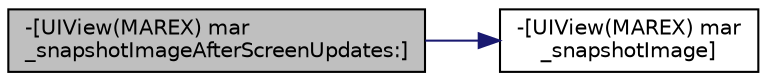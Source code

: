 digraph "-[UIView(MAREX) mar_snapshotImageAfterScreenUpdates:]"
{
  edge [fontname="Helvetica",fontsize="10",labelfontname="Helvetica",labelfontsize="10"];
  node [fontname="Helvetica",fontsize="10",shape=record];
  rankdir="LR";
  Node43 [label="-[UIView(MAREX) mar\l_snapshotImageAfterScreenUpdates:]",height=0.2,width=0.4,color="black", fillcolor="grey75", style="filled", fontcolor="black"];
  Node43 -> Node44 [color="midnightblue",fontsize="10",style="solid",fontname="Helvetica"];
  Node44 [label="-[UIView(MAREX) mar\l_snapshotImage]",height=0.2,width=0.4,color="black", fillcolor="white", style="filled",URL="$category_u_i_view_07_m_a_r_e_x_08.html#a232c29ddcbd9d35371da1a21b34dc076"];
}
